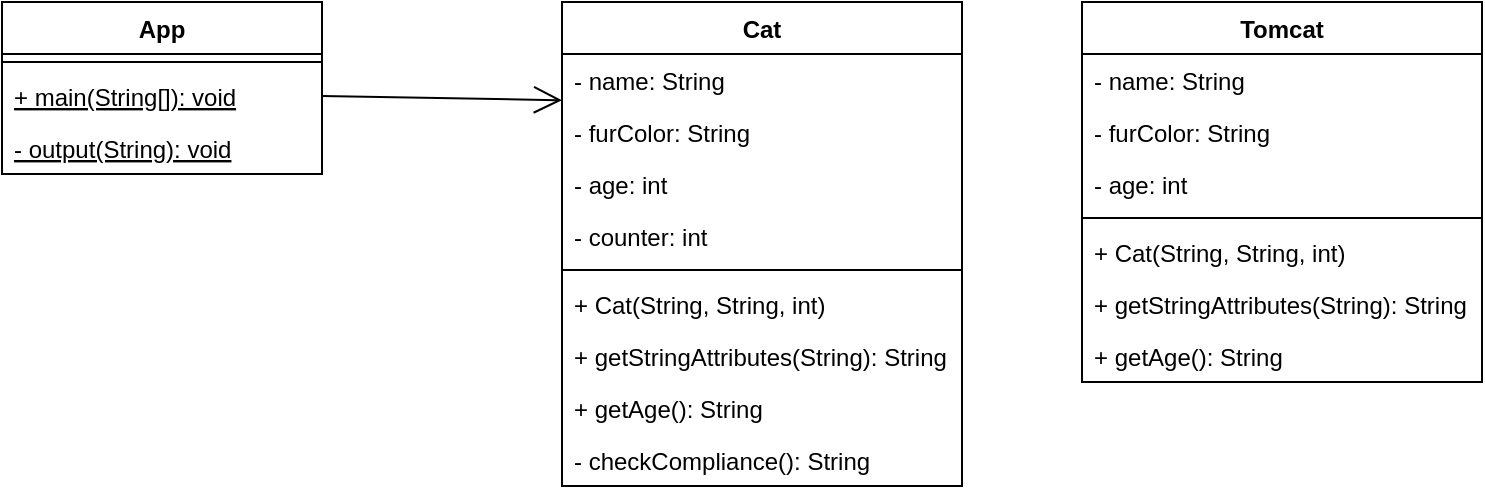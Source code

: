<mxfile>
    <diagram name="App / Cat" id="seOgi6E_YYIxVNgKrndI">
        <mxGraphModel dx="942" dy="493" grid="1" gridSize="10" guides="1" tooltips="1" connect="1" arrows="1" fold="1" page="1" pageScale="1" pageWidth="827" pageHeight="1169" math="0" shadow="0">
            <root>
                <mxCell id="U2OBzzkkWx3GwxSl6DcJ-0"/>
                <mxCell id="U2OBzzkkWx3GwxSl6DcJ-1" parent="U2OBzzkkWx3GwxSl6DcJ-0"/>
                <mxCell id="U2OBzzkkWx3GwxSl6DcJ-2" value="Cat" style="swimlane;fontStyle=1;align=center;verticalAlign=top;childLayout=stackLayout;horizontal=1;startSize=26;horizontalStack=0;resizeParent=1;resizeParentMax=0;resizeLast=0;collapsible=1;marginBottom=0;" parent="U2OBzzkkWx3GwxSl6DcJ-1" vertex="1">
                    <mxGeometry x="440" y="80" width="200" height="242" as="geometry"/>
                </mxCell>
                <mxCell id="U2OBzzkkWx3GwxSl6DcJ-3" value="- name: String" style="text;strokeColor=none;fillColor=none;align=left;verticalAlign=top;spacingLeft=4;spacingRight=4;overflow=hidden;rotatable=0;points=[[0,0.5],[1,0.5]];portConstraint=eastwest;" parent="U2OBzzkkWx3GwxSl6DcJ-2" vertex="1">
                    <mxGeometry y="26" width="200" height="26" as="geometry"/>
                </mxCell>
                <mxCell id="U2OBzzkkWx3GwxSl6DcJ-4" value="- furColor: String" style="text;strokeColor=none;fillColor=none;align=left;verticalAlign=top;spacingLeft=4;spacingRight=4;overflow=hidden;rotatable=0;points=[[0,0.5],[1,0.5]];portConstraint=eastwest;" parent="U2OBzzkkWx3GwxSl6DcJ-2" vertex="1">
                    <mxGeometry y="52" width="200" height="26" as="geometry"/>
                </mxCell>
                <mxCell id="U2OBzzkkWx3GwxSl6DcJ-5" value="- age: int" style="text;strokeColor=none;fillColor=none;align=left;verticalAlign=top;spacingLeft=4;spacingRight=4;overflow=hidden;rotatable=0;points=[[0,0.5],[1,0.5]];portConstraint=eastwest;" parent="U2OBzzkkWx3GwxSl6DcJ-2" vertex="1">
                    <mxGeometry y="78" width="200" height="26" as="geometry"/>
                </mxCell>
                <mxCell id="1" value="- counter: int" style="text;strokeColor=none;fillColor=none;align=left;verticalAlign=top;spacingLeft=4;spacingRight=4;overflow=hidden;rotatable=0;points=[[0,0.5],[1,0.5]];portConstraint=eastwest;" vertex="1" parent="U2OBzzkkWx3GwxSl6DcJ-2">
                    <mxGeometry y="104" width="200" height="26" as="geometry"/>
                </mxCell>
                <mxCell id="U2OBzzkkWx3GwxSl6DcJ-6" value="" style="line;strokeWidth=1;fillColor=none;align=left;verticalAlign=middle;spacingTop=-1;spacingLeft=3;spacingRight=3;rotatable=0;labelPosition=right;points=[];portConstraint=eastwest;strokeColor=inherit;" parent="U2OBzzkkWx3GwxSl6DcJ-2" vertex="1">
                    <mxGeometry y="130" width="200" height="8" as="geometry"/>
                </mxCell>
                <mxCell id="U2OBzzkkWx3GwxSl6DcJ-7" value="+ Cat(String, String, int)" style="text;strokeColor=none;fillColor=none;align=left;verticalAlign=top;spacingLeft=4;spacingRight=4;overflow=hidden;rotatable=0;points=[[0,0.5],[1,0.5]];portConstraint=eastwest;" parent="U2OBzzkkWx3GwxSl6DcJ-2" vertex="1">
                    <mxGeometry y="138" width="200" height="26" as="geometry"/>
                </mxCell>
                <mxCell id="U2OBzzkkWx3GwxSl6DcJ-8" value="+ getStringAttributes(String): String" style="text;strokeColor=none;fillColor=none;align=left;verticalAlign=top;spacingLeft=4;spacingRight=4;overflow=hidden;rotatable=0;points=[[0,0.5],[1,0.5]];portConstraint=eastwest;" parent="U2OBzzkkWx3GwxSl6DcJ-2" vertex="1">
                    <mxGeometry y="164" width="200" height="26" as="geometry"/>
                </mxCell>
                <mxCell id="U2OBzzkkWx3GwxSl6DcJ-12" value="+ getAge(): String" style="text;strokeColor=none;fillColor=none;align=left;verticalAlign=top;spacingLeft=4;spacingRight=4;overflow=hidden;rotatable=0;points=[[0,0.5],[1,0.5]];portConstraint=eastwest;" parent="U2OBzzkkWx3GwxSl6DcJ-2" vertex="1">
                    <mxGeometry y="190" width="200" height="26" as="geometry"/>
                </mxCell>
                <mxCell id="2" value="- checkCompliance(): String" style="text;strokeColor=none;fillColor=none;align=left;verticalAlign=top;spacingLeft=4;spacingRight=4;overflow=hidden;rotatable=0;points=[[0,0.5],[1,0.5]];portConstraint=eastwest;" vertex="1" parent="U2OBzzkkWx3GwxSl6DcJ-2">
                    <mxGeometry y="216" width="200" height="26" as="geometry"/>
                </mxCell>
                <mxCell id="__v72zaVcLgS8lT9iHOd-0" value="App" style="swimlane;fontStyle=1;align=center;verticalAlign=top;childLayout=stackLayout;horizontal=1;startSize=26;horizontalStack=0;resizeParent=1;resizeParentMax=0;resizeLast=0;collapsible=1;marginBottom=0;" parent="U2OBzzkkWx3GwxSl6DcJ-1" vertex="1">
                    <mxGeometry x="160" y="80" width="160" height="86" as="geometry"/>
                </mxCell>
                <mxCell id="__v72zaVcLgS8lT9iHOd-2" value="" style="line;strokeWidth=1;fillColor=none;align=left;verticalAlign=middle;spacingTop=-1;spacingLeft=3;spacingRight=3;rotatable=0;labelPosition=right;points=[];portConstraint=eastwest;strokeColor=inherit;" parent="__v72zaVcLgS8lT9iHOd-0" vertex="1">
                    <mxGeometry y="26" width="160" height="8" as="geometry"/>
                </mxCell>
                <mxCell id="__v72zaVcLgS8lT9iHOd-3" value="+ main(String[]): void" style="text;strokeColor=none;fillColor=none;align=left;verticalAlign=top;spacingLeft=4;spacingRight=4;overflow=hidden;rotatable=0;points=[[0,0.5],[1,0.5]];portConstraint=eastwest;fontStyle=4" parent="__v72zaVcLgS8lT9iHOd-0" vertex="1">
                    <mxGeometry y="34" width="160" height="26" as="geometry"/>
                </mxCell>
                <mxCell id="__v72zaVcLgS8lT9iHOd-4" value="- output(String): void" style="text;strokeColor=none;fillColor=none;align=left;verticalAlign=top;spacingLeft=4;spacingRight=4;overflow=hidden;rotatable=0;points=[[0,0.5],[1,0.5]];portConstraint=eastwest;fontStyle=4" parent="__v72zaVcLgS8lT9iHOd-0" vertex="1">
                    <mxGeometry y="60" width="160" height="26" as="geometry"/>
                </mxCell>
                <mxCell id="oVOyvCEGTaQx_4tFPgYd-0" value="" style="endArrow=open;endFill=1;endSize=12;html=1;exitX=1;exitY=0.5;exitDx=0;exitDy=0;entryX=0;entryY=0.89;entryDx=0;entryDy=0;entryPerimeter=0;" parent="U2OBzzkkWx3GwxSl6DcJ-1" source="__v72zaVcLgS8lT9iHOd-3" target="U2OBzzkkWx3GwxSl6DcJ-3" edge="1">
                    <mxGeometry width="160" relative="1" as="geometry">
                        <mxPoint x="280" y="230" as="sourcePoint"/>
                        <mxPoint x="380" y="220" as="targetPoint"/>
                    </mxGeometry>
                </mxCell>
                <mxCell id="3" value="Tomcat" style="swimlane;fontStyle=1;align=center;verticalAlign=top;childLayout=stackLayout;horizontal=1;startSize=26;horizontalStack=0;resizeParent=1;resizeParentMax=0;resizeLast=0;collapsible=1;marginBottom=0;" vertex="1" parent="U2OBzzkkWx3GwxSl6DcJ-1">
                    <mxGeometry x="700" y="80" width="200" height="190" as="geometry"/>
                </mxCell>
                <mxCell id="4" value="- name: String" style="text;strokeColor=none;fillColor=none;align=left;verticalAlign=top;spacingLeft=4;spacingRight=4;overflow=hidden;rotatable=0;points=[[0,0.5],[1,0.5]];portConstraint=eastwest;" vertex="1" parent="3">
                    <mxGeometry y="26" width="200" height="26" as="geometry"/>
                </mxCell>
                <mxCell id="5" value="- furColor: String" style="text;strokeColor=none;fillColor=none;align=left;verticalAlign=top;spacingLeft=4;spacingRight=4;overflow=hidden;rotatable=0;points=[[0,0.5],[1,0.5]];portConstraint=eastwest;" vertex="1" parent="3">
                    <mxGeometry y="52" width="200" height="26" as="geometry"/>
                </mxCell>
                <mxCell id="6" value="- age: int" style="text;strokeColor=none;fillColor=none;align=left;verticalAlign=top;spacingLeft=4;spacingRight=4;overflow=hidden;rotatable=0;points=[[0,0.5],[1,0.5]];portConstraint=eastwest;" vertex="1" parent="3">
                    <mxGeometry y="78" width="200" height="26" as="geometry"/>
                </mxCell>
                <mxCell id="9" value="" style="line;strokeWidth=1;fillColor=none;align=left;verticalAlign=middle;spacingTop=-1;spacingLeft=3;spacingRight=3;rotatable=0;labelPosition=right;points=[];portConstraint=eastwest;strokeColor=inherit;" vertex="1" parent="3">
                    <mxGeometry y="104" width="200" height="8" as="geometry"/>
                </mxCell>
                <mxCell id="10" value="+ Cat(String, String, int)" style="text;strokeColor=none;fillColor=none;align=left;verticalAlign=top;spacingLeft=4;spacingRight=4;overflow=hidden;rotatable=0;points=[[0,0.5],[1,0.5]];portConstraint=eastwest;" vertex="1" parent="3">
                    <mxGeometry y="112" width="200" height="26" as="geometry"/>
                </mxCell>
                <mxCell id="11" value="+ getStringAttributes(String): String" style="text;strokeColor=none;fillColor=none;align=left;verticalAlign=top;spacingLeft=4;spacingRight=4;overflow=hidden;rotatable=0;points=[[0,0.5],[1,0.5]];portConstraint=eastwest;" vertex="1" parent="3">
                    <mxGeometry y="138" width="200" height="26" as="geometry"/>
                </mxCell>
                <mxCell id="12" value="+ getAge(): String" style="text;strokeColor=none;fillColor=none;align=left;verticalAlign=top;spacingLeft=4;spacingRight=4;overflow=hidden;rotatable=0;points=[[0,0.5],[1,0.5]];portConstraint=eastwest;" vertex="1" parent="3">
                    <mxGeometry y="164" width="200" height="26" as="geometry"/>
                </mxCell>
            </root>
        </mxGraphModel>
    </diagram>
</mxfile>